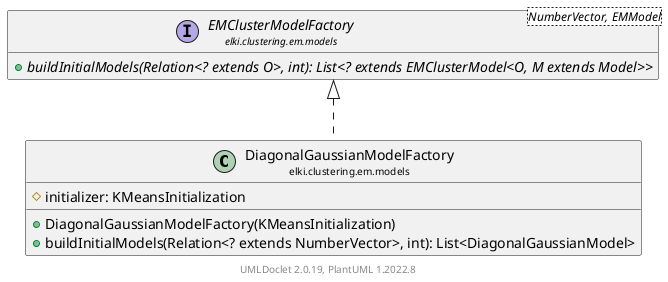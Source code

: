 @startuml
    remove .*\.(Instance|Par|Parameterizer|Factory)$
    set namespaceSeparator none
    hide empty fields
    hide empty methods

    class "<size:14>DiagonalGaussianModelFactory\n<size:10>elki.clustering.em.models" as elki.clustering.em.models.DiagonalGaussianModelFactory [[DiagonalGaussianModelFactory.html]] {
        #initializer: KMeansInitialization
        +DiagonalGaussianModelFactory(KMeansInitialization)
        +buildInitialModels(Relation<? extends NumberVector>, int): List<DiagonalGaussianModel>
    }

    interface "<size:14>EMClusterModelFactory\n<size:10>elki.clustering.em.models" as elki.clustering.em.models.EMClusterModelFactory<NumberVector, EMModel> [[EMClusterModelFactory.html]] {
        {abstract} +buildInitialModels(Relation<? extends O>, int): List<? extends EMClusterModel<O, M extends Model>>
    }
    class "<size:14>DiagonalGaussianModelFactory.Par\n<size:10>elki.clustering.em.models" as elki.clustering.em.models.DiagonalGaussianModelFactory.Par

    elki.clustering.em.models.EMClusterModelFactory <|.. elki.clustering.em.models.DiagonalGaussianModelFactory
    elki.clustering.em.models.DiagonalGaussianModelFactory +-- elki.clustering.em.models.DiagonalGaussianModelFactory.Par

    center footer UMLDoclet 2.0.19, PlantUML 1.2022.8
@enduml
